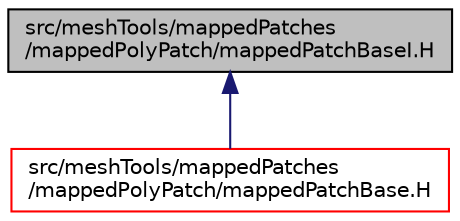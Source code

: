 digraph "src/meshTools/mappedPatches/mappedPolyPatch/mappedPatchBaseI.H"
{
  bgcolor="transparent";
  edge [fontname="Helvetica",fontsize="10",labelfontname="Helvetica",labelfontsize="10"];
  node [fontname="Helvetica",fontsize="10",shape=record];
  Node1 [label="src/meshTools/mappedPatches\l/mappedPolyPatch/mappedPatchBaseI.H",height=0.2,width=0.4,color="black", fillcolor="grey75", style="filled", fontcolor="black"];
  Node1 -> Node2 [dir="back",color="midnightblue",fontsize="10",style="solid",fontname="Helvetica"];
  Node2 [label="src/meshTools/mappedPatches\l/mappedPolyPatch/mappedPatchBase.H",height=0.2,width=0.4,color="red",URL="$a07581.html"];
}
